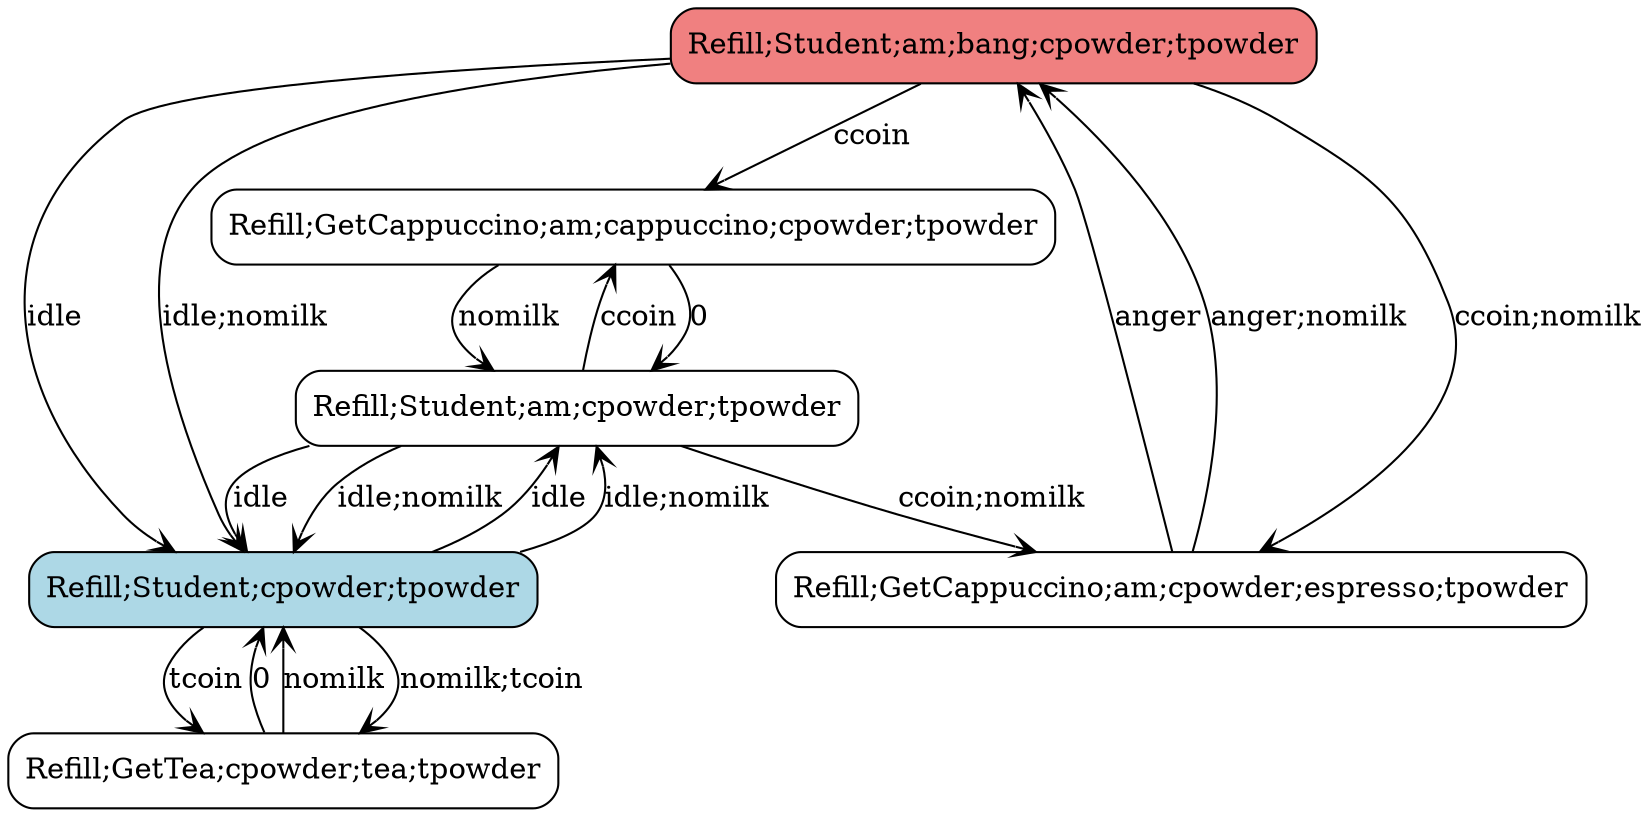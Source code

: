 digraph G {

node [shape=box, style="filled, rounded"]
edge [arrowhead = vee]

"refill;student;am;bang;cpowder;tpowder" [ label = "Refill;Student;am;bang;cpowder;tpowder", fillcolor=lightcoral];
"refill;getcappuccino;am;cappuccino;cpowder;tpowder" [ label = "Refill;GetCappuccino;am;cappuccino;cpowder;tpowder", fillcolor=white];
"refill;getcappuccino;am;cpowder;espresso;tpowder" [ label = "Refill;GetCappuccino;am;cpowder;espresso;tpowder", fillcolor=white];
"refill;student;am;cpowder;tpowder" [ label = "Refill;Student;am;cpowder;tpowder", fillcolor=white];
"refill;gettea;cpowder;tea;tpowder" [ label = "Refill;GetTea;cpowder;tea;tpowder", fillcolor=white];
"refill;student;cpowder;tpowder" [ label = "Refill;Student;cpowder;tpowder", fillcolor=lightblue];

"refill;gettea;cpowder;tea;tpowder" -> "refill;student;cpowder;tpowder" [ label = "0" ];
"refill;gettea;cpowder;tea;tpowder" -> "refill;student;cpowder;tpowder" [ label = "nomilk" ];
"refill;student;am;bang;cpowder;tpowder" -> "refill;getcappuccino;am;cappuccino;cpowder;tpowder" [ label = "ccoin" ];
"refill;student;am;bang;cpowder;tpowder" -> "refill;getcappuccino;am;cpowder;espresso;tpowder" [ label = "ccoin;nomilk" ];
"refill;student;am;bang;cpowder;tpowder" -> "refill;student;cpowder;tpowder" [ label = "idle" ];
"refill;student;am;bang;cpowder;tpowder" -> "refill;student;cpowder;tpowder" [ label = "idle;nomilk" ];
"refill;getcappuccino;am;cpowder;espresso;tpowder" -> "refill;student;am;bang;cpowder;tpowder" [ label = "anger" ];
"refill;getcappuccino;am;cpowder;espresso;tpowder" -> "refill;student;am;bang;cpowder;tpowder" [ label = "anger;nomilk" ];
"refill;getcappuccino;am;cappuccino;cpowder;tpowder" -> "refill;student;am;cpowder;tpowder" [ label = "0" ];
"refill;getcappuccino;am;cappuccino;cpowder;tpowder" -> "refill;student;am;cpowder;tpowder" [ label = "nomilk" ];
"refill;student;am;cpowder;tpowder" -> "refill;getcappuccino;am;cappuccino;cpowder;tpowder" [ label = "ccoin" ];
"refill;student;am;cpowder;tpowder" -> "refill;getcappuccino;am;cpowder;espresso;tpowder" [ label = "ccoin;nomilk" ];
"refill;student;am;cpowder;tpowder" -> "refill;student;cpowder;tpowder" [ label = "idle" ];
"refill;student;am;cpowder;tpowder" -> "refill;student;cpowder;tpowder" [ label = "idle;nomilk" ];
"refill;student;cpowder;tpowder" -> "refill;student;am;cpowder;tpowder" [ label = "idle" ];
"refill;student;cpowder;tpowder" -> "refill;student;am;cpowder;tpowder" [ label = "idle;nomilk" ];
"refill;student;cpowder;tpowder" -> "refill;gettea;cpowder;tea;tpowder" [ label = "nomilk;tcoin" ];
"refill;student;cpowder;tpowder" -> "refill;gettea;cpowder;tea;tpowder" [ label = "tcoin" ];

}
